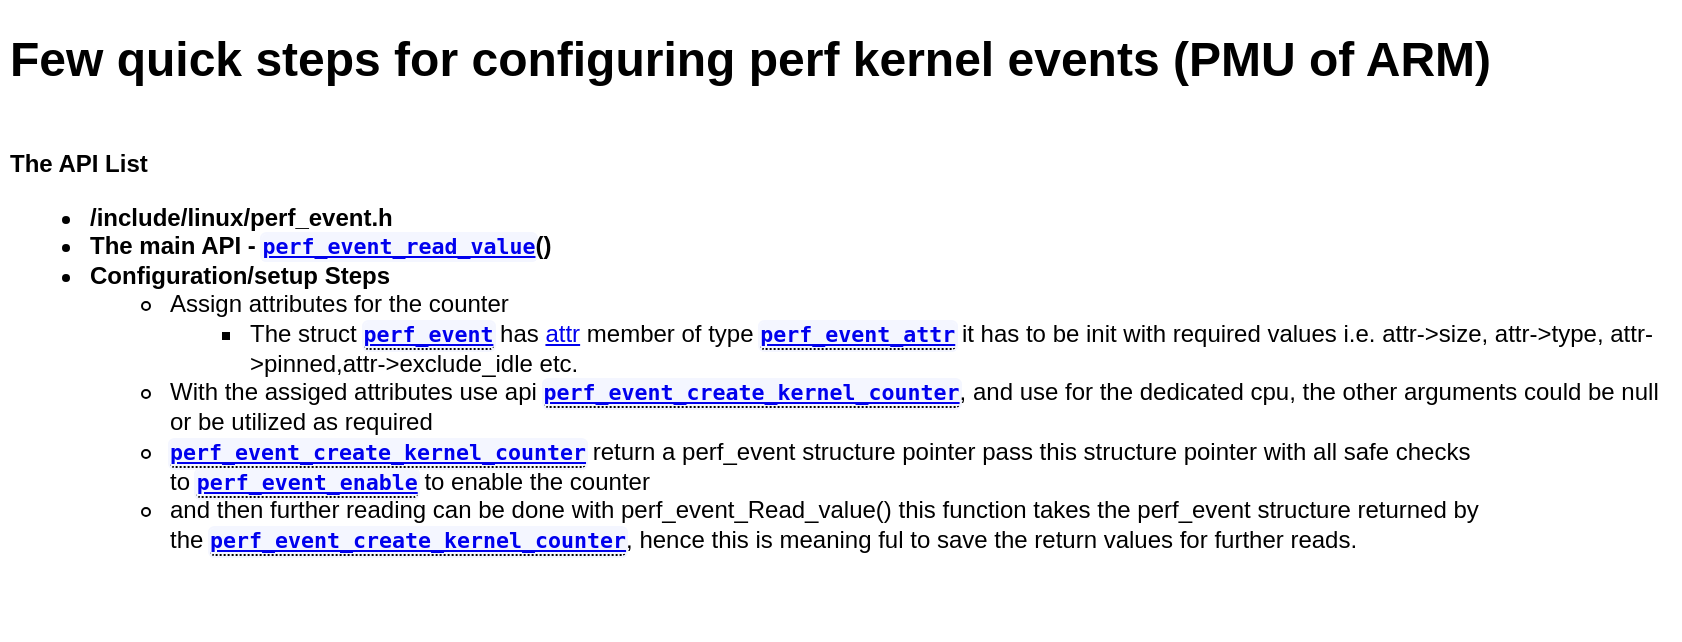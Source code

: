 <mxfile version="12.7.2" type="github">
  <diagram id="Z9IFnxMjQq6kRPbSj0s-" name="Page-1">
    <mxGraphModel dx="1102" dy="582" grid="1" gridSize="10" guides="1" tooltips="1" connect="1" arrows="1" fold="1" page="1" pageScale="1" pageWidth="3300" pageHeight="4681" math="0" shadow="0">
      <root>
        <mxCell id="0" />
        <mxCell id="1" parent="0" />
        <mxCell id="VzNv1Wdzh7wUnMC-2EBl-1" value="&lt;h1&gt;Few quick steps for configuring perf kernel events (PMU of ARM)&lt;/h1&gt;&lt;div&gt;&lt;br&gt;&lt;/div&gt;&lt;div&gt;&lt;b&gt;The API List&lt;/b&gt;&lt;/div&gt;&lt;div&gt;&lt;ul&gt;&lt;li&gt;&lt;b&gt;/include/&lt;/b&gt;&lt;b&gt;linux/perf_event.h&lt;/b&gt;&lt;/li&gt;&lt;li&gt;&lt;b&gt;The main API -&amp;nbsp;&lt;a href=&quot;https://elixir.bootlin.com/linux/latest/ident/perf_event_read_value&quot; style=&quot;font-family: &amp;#34;ubuntu mono&amp;#34; , monospace ; font-size: 0.9em ; box-sizing: inherit ; background-color: rgb(244 , 246 , 255) ; box-shadow: rgb(244 , 246 , 255) 0px 0px 0px 1px ; border-radius: 0.2em&quot;&gt;perf_event_read_value&lt;/a&gt;&lt;b&gt;()&lt;/b&gt;&lt;br&gt;&lt;/b&gt;&lt;/li&gt;&lt;li&gt;&lt;b&gt;Configuration/setup Steps&lt;/b&gt;&lt;/li&gt;&lt;ul&gt;&lt;li&gt;Assign attributes for the counter&lt;/li&gt;&lt;ul&gt;&lt;li&gt;The struct&amp;nbsp;&lt;a href=&quot;https://elixir.bootlin.com/linux/latest/ident/perf_event&quot; style=&quot;font-family: &amp;#34;ubuntu mono&amp;#34; , monospace ; font-size: 0.9em ; box-sizing: inherit ; background-color: rgb(244 , 246 , 255) ; font-weight: 700 ; box-shadow: rgb(244 , 246 , 255) 0px 0px 0px 1px ; border-radius: 0.2em ; border-bottom: 1px dotted rgb(0 , 0 , 0)&quot;&gt;perf_event&lt;/a&gt;&amp;nbsp;has &lt;a href=&quot;https://elixir.bootlin.com/linux/latest/source/include/linux/perf_event.h#L664&quot;&gt;attr&lt;/a&gt;&amp;nbsp;member of type&amp;nbsp;&lt;a href=&quot;https://elixir.bootlin.com/linux/latest/ident/perf_event_attr&quot; style=&quot;font-family: &amp;#34;ubuntu mono&amp;#34; , monospace ; font-size: 0.9em ; box-sizing: inherit ; background-color: rgb(244 , 246 , 255) ; font-weight: 700 ; box-shadow: rgb(244 , 246 , 255) 0px 0px 0px 1px ; border-radius: 0.2em ; border-bottom: 1px dotted rgb(0 , 0 , 0)&quot;&gt;perf_event_attr&lt;/a&gt;&amp;nbsp;it has to be init with required values i.e. attr-&amp;gt;size, attr-&amp;gt;type, attr-&amp;gt;pinned,attr-&amp;gt;exclude_idle etc.&lt;/li&gt;&lt;/ul&gt;&lt;li&gt;With the assiged attributes use api&amp;nbsp;&lt;a href=&quot;https://elixir.bootlin.com/linux/latest/ident/perf_event_create_kernel_counter&quot; style=&quot;font-family: &amp;#34;ubuntu mono&amp;#34; , monospace ; font-size: 0.9em ; box-sizing: inherit ; background-color: rgb(244 , 246 , 255) ; font-weight: 700 ; box-shadow: rgb(244 , 246 , 255) 0px 0px 0px 1px ; border-radius: 0.2em ; border-bottom: 1px dotted rgb(0 , 0 , 0)&quot;&gt;perf_event_create_kernel_counter&lt;/a&gt;, and use for the dedicated cpu, the other arguments could be null or be utilized as required&lt;/li&gt;&lt;li&gt;&lt;a href=&quot;https://elixir.bootlin.com/linux/latest/ident/perf_event_create_kernel_counter&quot; style=&quot;font-family: &amp;#34;ubuntu mono&amp;#34; , monospace ; font-size: 0.9em ; box-sizing: inherit ; background-color: rgb(244 , 246 , 255) ; font-weight: 700 ; box-shadow: rgb(244 , 246 , 255) 0px 0px 0px 1px ; border-radius: 0.2em ; border-bottom: 1px dotted rgb(0 , 0 , 0)&quot;&gt;perf_event_create_kernel_counter&lt;/a&gt;&amp;nbsp;return a perf_event structure pointer pass this structure pointer with all safe checks to&amp;nbsp;&lt;a href=&quot;https://elixir.bootlin.com/linux/latest/ident/perf_event_enable&quot; style=&quot;font-family: &amp;#34;ubuntu mono&amp;#34; , monospace ; font-size: 0.9em ; box-sizing: inherit ; background-color: rgb(244 , 246 , 255) ; font-weight: 700 ; box-shadow: rgb(244 , 246 , 255) 0px 0px 0px 1px ; border-radius: 0.2em ; border-bottom: 1px dotted rgb(0 , 0 , 0)&quot;&gt;perf_event_enable&lt;/a&gt;&amp;nbsp;to enable the counter&lt;/li&gt;&lt;li&gt;and then further reading can be done with perf_event_Read_value() this function takes the perf_event structure returned by the&amp;nbsp;&lt;a href=&quot;https://elixir.bootlin.com/linux/latest/ident/perf_event_create_kernel_counter&quot; style=&quot;font-family: &amp;#34;ubuntu mono&amp;#34; , monospace ; font-size: 0.9em ; box-sizing: inherit ; background-color: rgb(244 , 246 , 255) ; font-weight: 700 ; box-shadow: rgb(244 , 246 , 255) 0px 0px 0px 1px ; border-radius: 0.2em ; border-bottom: 1px dotted rgb(0 , 0 , 0)&quot;&gt;perf_event_create_kernel_counter&lt;/a&gt;, hence this is meaning ful to save the return values for further reads.&lt;/li&gt;&lt;/ul&gt;&lt;/ul&gt;&lt;/div&gt;" style="text;html=1;strokeColor=none;fillColor=none;spacing=5;spacingTop=-20;whiteSpace=wrap;overflow=hidden;rounded=0;" vertex="1" parent="1">
          <mxGeometry x="80" y="40" width="840" height="310" as="geometry" />
        </mxCell>
      </root>
    </mxGraphModel>
  </diagram>
</mxfile>
